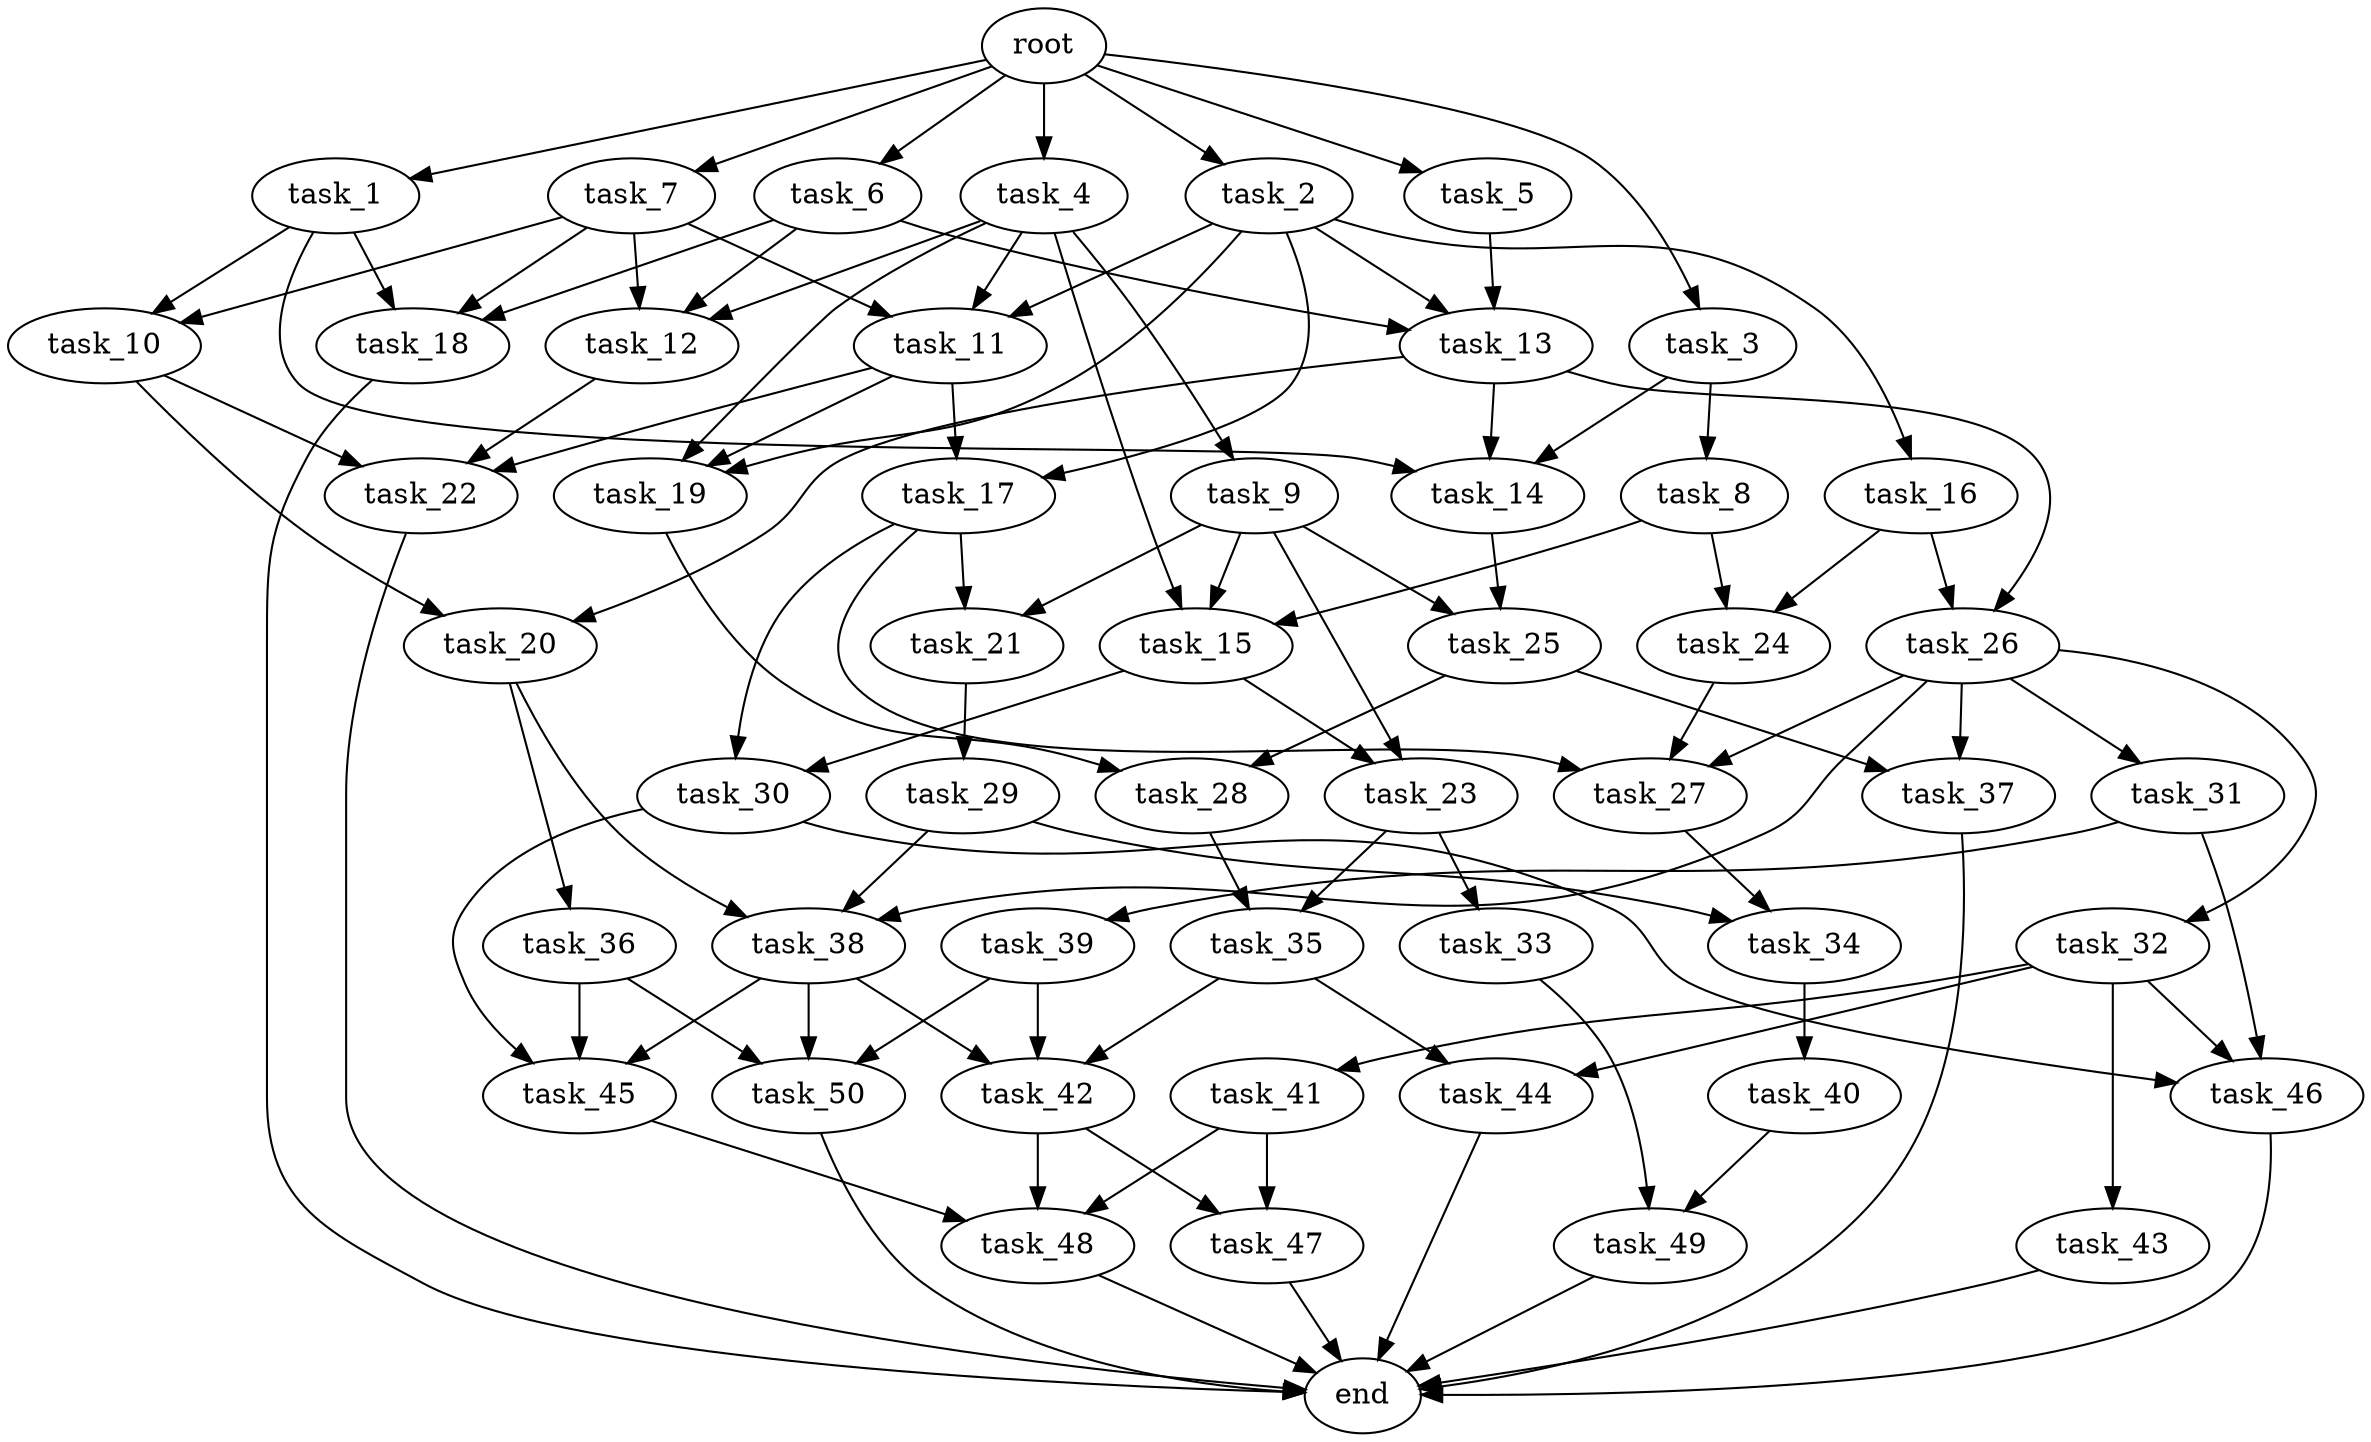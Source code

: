 digraph G {
  root [size="0.000000e+00"];
  task_1 [size="6.968679e+10"];
  task_2 [size="5.814079e+10"];
  task_3 [size="8.979841e+10"];
  task_4 [size="3.535179e+10"];
  task_5 [size="4.946880e+10"];
  task_6 [size="5.683891e+10"];
  task_7 [size="6.116442e+10"];
  task_8 [size="3.709165e+10"];
  task_9 [size="3.679078e+10"];
  task_10 [size="8.910432e+10"];
  task_11 [size="3.242777e+10"];
  task_12 [size="6.485734e+10"];
  task_13 [size="6.883601e+10"];
  task_14 [size="3.867840e+10"];
  task_15 [size="5.631887e+10"];
  task_16 [size="6.315781e+10"];
  task_17 [size="4.431661e+10"];
  task_18 [size="3.004325e+10"];
  task_19 [size="3.646134e+10"];
  task_20 [size="8.901026e+10"];
  task_21 [size="8.398570e+10"];
  task_22 [size="8.975808e+10"];
  task_23 [size="5.591949e+10"];
  task_24 [size="6.243032e+10"];
  task_25 [size="9.420655e+10"];
  task_26 [size="6.897098e+10"];
  task_27 [size="1.310684e+10"];
  task_28 [size="8.532550e+10"];
  task_29 [size="8.968949e+10"];
  task_30 [size="1.434978e+10"];
  task_31 [size="9.330353e+10"];
  task_32 [size="9.424100e+10"];
  task_33 [size="8.942307e+10"];
  task_34 [size="7.736628e+10"];
  task_35 [size="6.452732e+10"];
  task_36 [size="5.006736e+10"];
  task_37 [size="7.748646e+10"];
  task_38 [size="7.439848e+09"];
  task_39 [size="6.501463e+10"];
  task_40 [size="9.637106e+09"];
  task_41 [size="6.719437e+09"];
  task_42 [size="6.291894e+10"];
  task_43 [size="1.850555e+10"];
  task_44 [size="2.994395e+10"];
  task_45 [size="9.076868e+10"];
  task_46 [size="4.914769e+10"];
  task_47 [size="7.105615e+10"];
  task_48 [size="3.197375e+10"];
  task_49 [size="6.013623e+09"];
  task_50 [size="2.045890e+10"];
  end [size="0.000000e+00"];

  root -> task_1 [size="1.000000e-12"];
  root -> task_2 [size="1.000000e-12"];
  root -> task_3 [size="1.000000e-12"];
  root -> task_4 [size="1.000000e-12"];
  root -> task_5 [size="1.000000e-12"];
  root -> task_6 [size="1.000000e-12"];
  root -> task_7 [size="1.000000e-12"];
  task_1 -> task_10 [size="4.455216e+08"];
  task_1 -> task_14 [size="1.289280e+08"];
  task_1 -> task_18 [size="1.001442e+08"];
  task_2 -> task_11 [size="1.080926e+08"];
  task_2 -> task_13 [size="2.294534e+08"];
  task_2 -> task_16 [size="6.315781e+08"];
  task_2 -> task_17 [size="2.215831e+08"];
  task_2 -> task_19 [size="1.215378e+08"];
  task_3 -> task_8 [size="3.709165e+08"];
  task_3 -> task_14 [size="1.289280e+08"];
  task_4 -> task_9 [size="3.679078e+08"];
  task_4 -> task_11 [size="1.080926e+08"];
  task_4 -> task_12 [size="2.161911e+08"];
  task_4 -> task_15 [size="1.877296e+08"];
  task_4 -> task_19 [size="1.215378e+08"];
  task_5 -> task_13 [size="2.294534e+08"];
  task_6 -> task_12 [size="2.161911e+08"];
  task_6 -> task_13 [size="2.294534e+08"];
  task_6 -> task_18 [size="1.001442e+08"];
  task_7 -> task_10 [size="4.455216e+08"];
  task_7 -> task_11 [size="1.080926e+08"];
  task_7 -> task_12 [size="2.161911e+08"];
  task_7 -> task_18 [size="1.001442e+08"];
  task_8 -> task_15 [size="1.877296e+08"];
  task_8 -> task_24 [size="3.121516e+08"];
  task_9 -> task_15 [size="1.877296e+08"];
  task_9 -> task_21 [size="4.199285e+08"];
  task_9 -> task_23 [size="2.795974e+08"];
  task_9 -> task_25 [size="4.710328e+08"];
  task_10 -> task_20 [size="4.450513e+08"];
  task_10 -> task_22 [size="2.991936e+08"];
  task_11 -> task_17 [size="2.215831e+08"];
  task_11 -> task_19 [size="1.215378e+08"];
  task_11 -> task_22 [size="2.991936e+08"];
  task_12 -> task_22 [size="2.991936e+08"];
  task_13 -> task_14 [size="1.289280e+08"];
  task_13 -> task_20 [size="4.450513e+08"];
  task_13 -> task_26 [size="3.448549e+08"];
  task_14 -> task_25 [size="4.710328e+08"];
  task_15 -> task_23 [size="2.795974e+08"];
  task_15 -> task_30 [size="7.174892e+07"];
  task_16 -> task_24 [size="3.121516e+08"];
  task_16 -> task_26 [size="3.448549e+08"];
  task_17 -> task_21 [size="4.199285e+08"];
  task_17 -> task_27 [size="4.368945e+07"];
  task_17 -> task_30 [size="7.174892e+07"];
  task_18 -> end [size="1.000000e-12"];
  task_19 -> task_28 [size="4.266275e+08"];
  task_20 -> task_36 [size="5.006736e+08"];
  task_20 -> task_38 [size="2.479949e+07"];
  task_21 -> task_29 [size="8.968949e+08"];
  task_22 -> end [size="1.000000e-12"];
  task_23 -> task_33 [size="8.942307e+08"];
  task_23 -> task_35 [size="3.226366e+08"];
  task_24 -> task_27 [size="4.368945e+07"];
  task_25 -> task_28 [size="4.266275e+08"];
  task_25 -> task_37 [size="3.874323e+08"];
  task_26 -> task_27 [size="4.368945e+07"];
  task_26 -> task_31 [size="9.330353e+08"];
  task_26 -> task_32 [size="9.424100e+08"];
  task_26 -> task_37 [size="3.874323e+08"];
  task_26 -> task_38 [size="2.479949e+07"];
  task_27 -> task_34 [size="3.868314e+08"];
  task_28 -> task_35 [size="3.226366e+08"];
  task_29 -> task_34 [size="3.868314e+08"];
  task_29 -> task_38 [size="2.479949e+07"];
  task_30 -> task_45 [size="3.025623e+08"];
  task_30 -> task_46 [size="1.638256e+08"];
  task_31 -> task_39 [size="6.501463e+08"];
  task_31 -> task_46 [size="1.638256e+08"];
  task_32 -> task_41 [size="6.719437e+07"];
  task_32 -> task_43 [size="1.850555e+08"];
  task_32 -> task_44 [size="1.497197e+08"];
  task_32 -> task_46 [size="1.638256e+08"];
  task_33 -> task_49 [size="3.006812e+07"];
  task_34 -> task_40 [size="9.637106e+07"];
  task_35 -> task_42 [size="2.097298e+08"];
  task_35 -> task_44 [size="1.497197e+08"];
  task_36 -> task_45 [size="3.025623e+08"];
  task_36 -> task_50 [size="6.819634e+07"];
  task_37 -> end [size="1.000000e-12"];
  task_38 -> task_42 [size="2.097298e+08"];
  task_38 -> task_45 [size="3.025623e+08"];
  task_38 -> task_50 [size="6.819634e+07"];
  task_39 -> task_42 [size="2.097298e+08"];
  task_39 -> task_50 [size="6.819634e+07"];
  task_40 -> task_49 [size="3.006812e+07"];
  task_41 -> task_47 [size="3.552807e+08"];
  task_41 -> task_48 [size="1.065792e+08"];
  task_42 -> task_47 [size="3.552807e+08"];
  task_42 -> task_48 [size="1.065792e+08"];
  task_43 -> end [size="1.000000e-12"];
  task_44 -> end [size="1.000000e-12"];
  task_45 -> task_48 [size="1.065792e+08"];
  task_46 -> end [size="1.000000e-12"];
  task_47 -> end [size="1.000000e-12"];
  task_48 -> end [size="1.000000e-12"];
  task_49 -> end [size="1.000000e-12"];
  task_50 -> end [size="1.000000e-12"];
}
